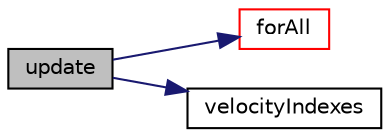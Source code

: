digraph "update"
{
  bgcolor="transparent";
  edge [fontname="Helvetica",fontsize="10",labelfontname="Helvetica",labelfontsize="10"];
  node [fontname="Helvetica",fontsize="10",shape=record];
  rankdir="LR";
  Node53 [label="update",height=0.2,width=0.4,color="black", fillcolor="grey75", style="filled", fontcolor="black"];
  Node53 -> Node54 [color="midnightblue",fontsize="10",style="solid",fontname="Helvetica"];
  Node54 [label="forAll",height=0.2,width=0.4,color="red",URL="$a01697.html#a661071c857206cff08f25e78275fc863"];
  Node53 -> Node65 [color="midnightblue",fontsize="10",style="solid",fontname="Helvetica"];
  Node65 [label="velocityIndexes",height=0.2,width=0.4,color="black",URL="$a03384.html#a709dbff75cc2b17e2640803b45f1855f"];
}
